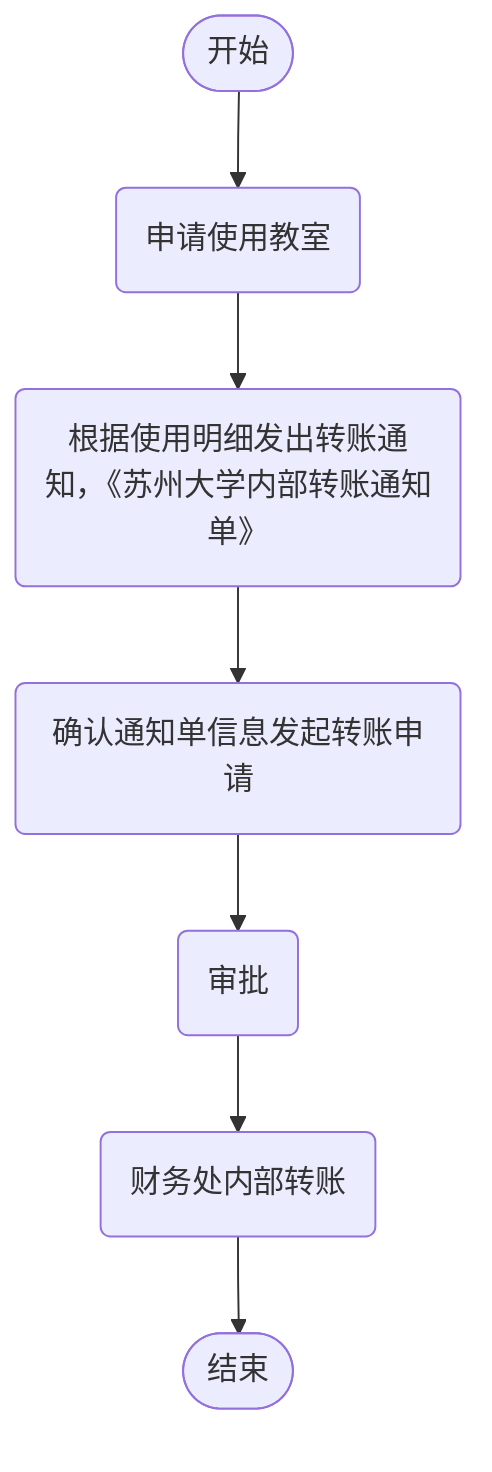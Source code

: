 flowchart TD
    Start(["开始"]) --> Apply("申请使用教室")
    Apply --> Notify("根据使用明细发出转账通知，《苏州大学内部转账通知单》")
    Notify --> Confirm("确认通知单信息发起转账申请")
    Confirm --> Approve("审批")
    Approve --> Transfer("财务处内部转账")
    Transfer --> End(["结束"])